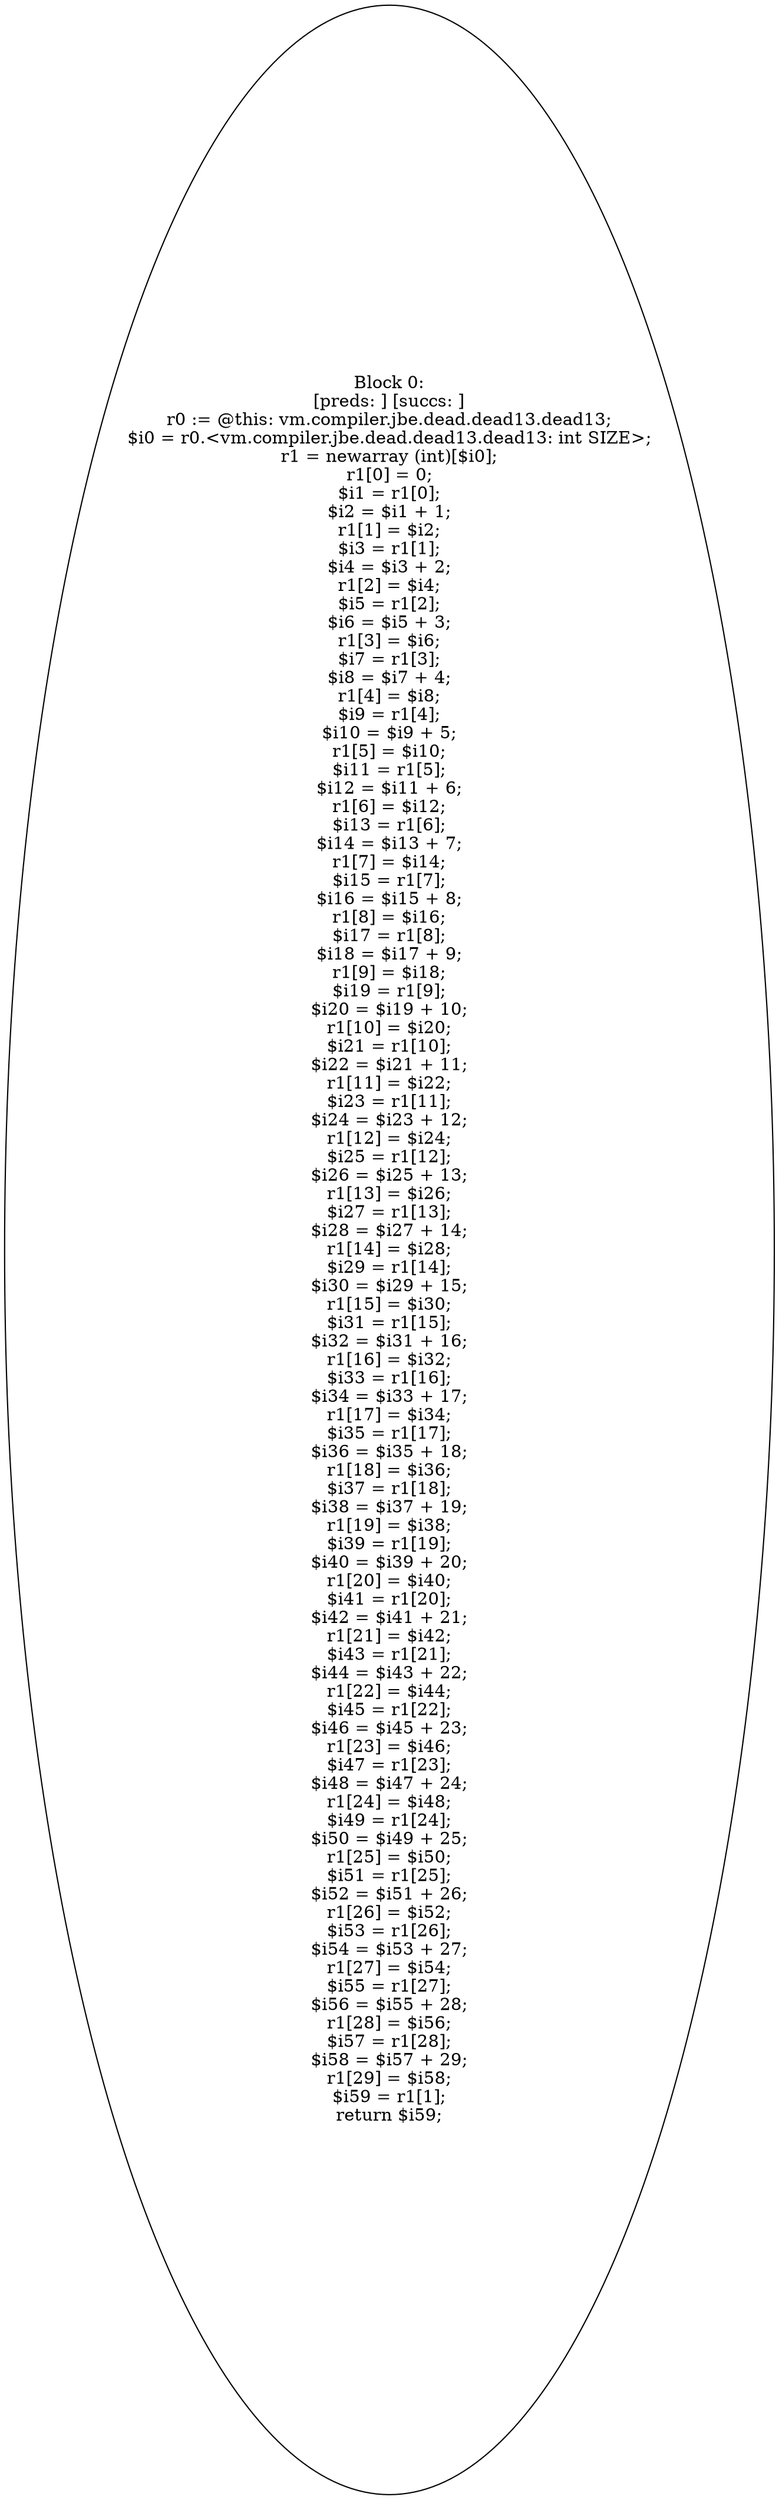 digraph "unitGraph" {
    "Block 0:
[preds: ] [succs: ]
r0 := @this: vm.compiler.jbe.dead.dead13.dead13;
$i0 = r0.<vm.compiler.jbe.dead.dead13.dead13: int SIZE>;
r1 = newarray (int)[$i0];
r1[0] = 0;
$i1 = r1[0];
$i2 = $i1 + 1;
r1[1] = $i2;
$i3 = r1[1];
$i4 = $i3 + 2;
r1[2] = $i4;
$i5 = r1[2];
$i6 = $i5 + 3;
r1[3] = $i6;
$i7 = r1[3];
$i8 = $i7 + 4;
r1[4] = $i8;
$i9 = r1[4];
$i10 = $i9 + 5;
r1[5] = $i10;
$i11 = r1[5];
$i12 = $i11 + 6;
r1[6] = $i12;
$i13 = r1[6];
$i14 = $i13 + 7;
r1[7] = $i14;
$i15 = r1[7];
$i16 = $i15 + 8;
r1[8] = $i16;
$i17 = r1[8];
$i18 = $i17 + 9;
r1[9] = $i18;
$i19 = r1[9];
$i20 = $i19 + 10;
r1[10] = $i20;
$i21 = r1[10];
$i22 = $i21 + 11;
r1[11] = $i22;
$i23 = r1[11];
$i24 = $i23 + 12;
r1[12] = $i24;
$i25 = r1[12];
$i26 = $i25 + 13;
r1[13] = $i26;
$i27 = r1[13];
$i28 = $i27 + 14;
r1[14] = $i28;
$i29 = r1[14];
$i30 = $i29 + 15;
r1[15] = $i30;
$i31 = r1[15];
$i32 = $i31 + 16;
r1[16] = $i32;
$i33 = r1[16];
$i34 = $i33 + 17;
r1[17] = $i34;
$i35 = r1[17];
$i36 = $i35 + 18;
r1[18] = $i36;
$i37 = r1[18];
$i38 = $i37 + 19;
r1[19] = $i38;
$i39 = r1[19];
$i40 = $i39 + 20;
r1[20] = $i40;
$i41 = r1[20];
$i42 = $i41 + 21;
r1[21] = $i42;
$i43 = r1[21];
$i44 = $i43 + 22;
r1[22] = $i44;
$i45 = r1[22];
$i46 = $i45 + 23;
r1[23] = $i46;
$i47 = r1[23];
$i48 = $i47 + 24;
r1[24] = $i48;
$i49 = r1[24];
$i50 = $i49 + 25;
r1[25] = $i50;
$i51 = r1[25];
$i52 = $i51 + 26;
r1[26] = $i52;
$i53 = r1[26];
$i54 = $i53 + 27;
r1[27] = $i54;
$i55 = r1[27];
$i56 = $i55 + 28;
r1[28] = $i56;
$i57 = r1[28];
$i58 = $i57 + 29;
r1[29] = $i58;
$i59 = r1[1];
return $i59;
"
}
